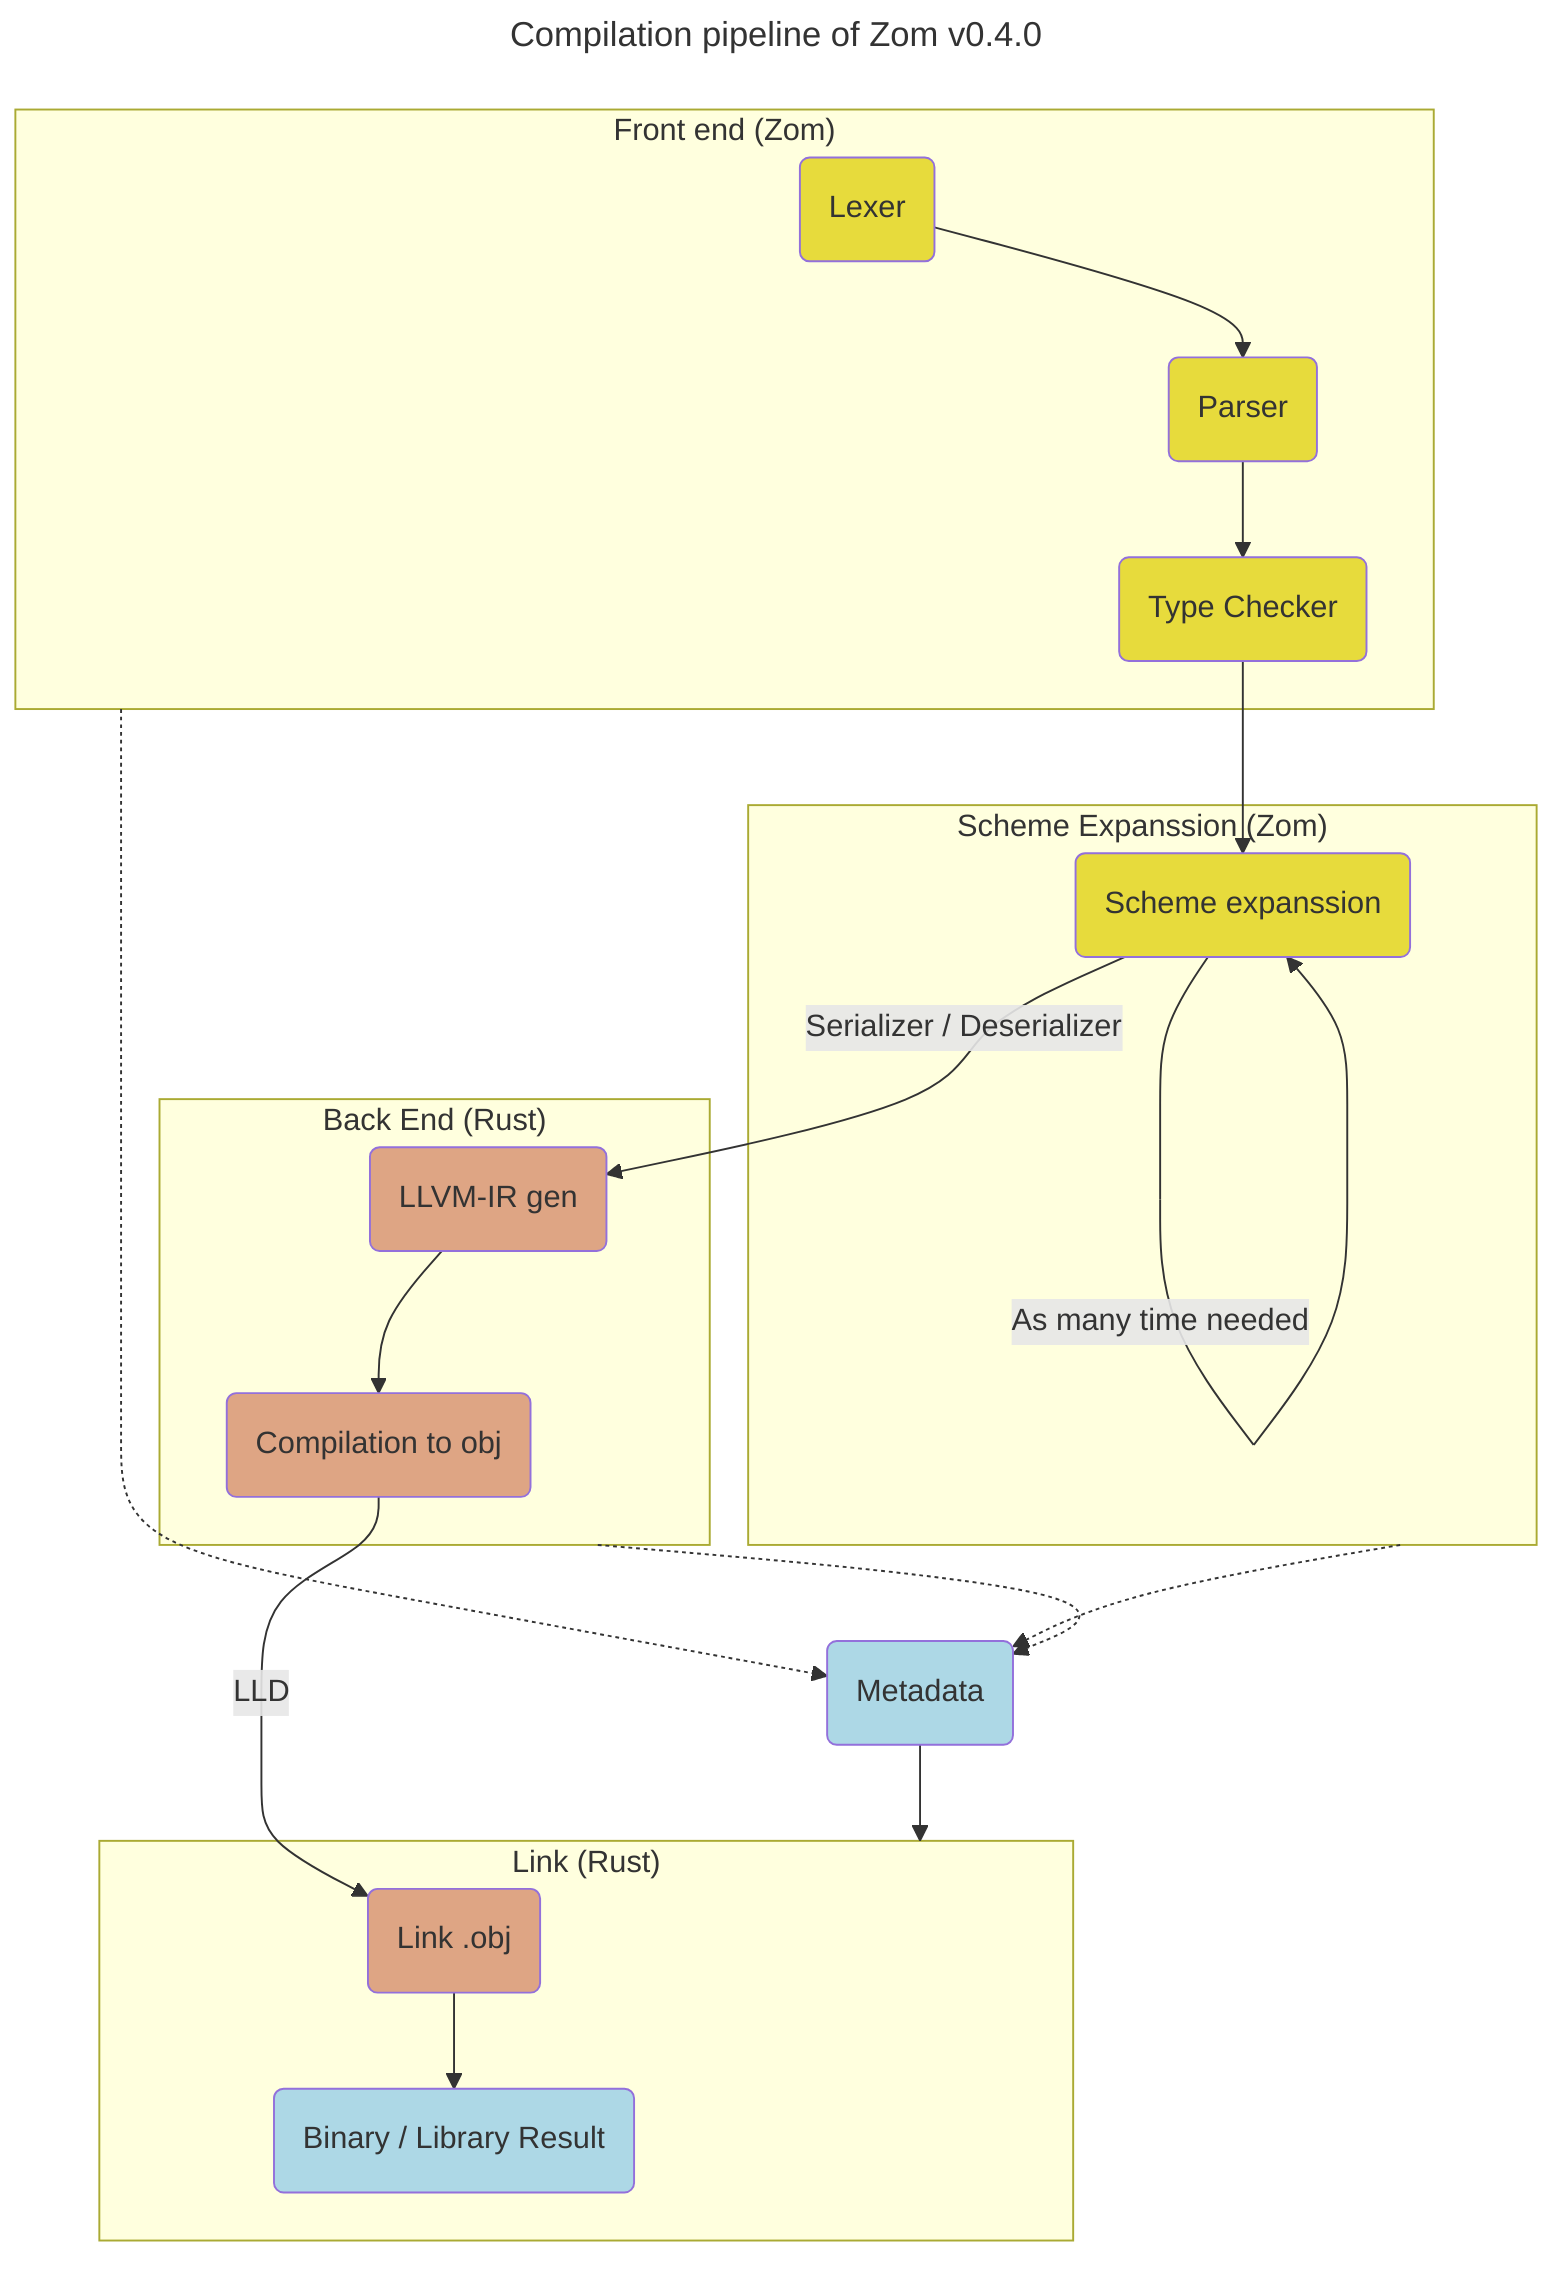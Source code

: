 ---
title: Compilation pipeline of Zom v0.4.0
---
flowchart TB
    classDef Rust fill:#dea584;
    classDef Zom fill:#E7DB3C;
    classDef Other fill:lightblue;
    lexer("Lexer"):::Zom
    parser("Parser"):::Zom
    typecheck("Type Checker"):::Zom
    scheme_exp("Scheme expanssion"):::Zom
    codegen("LLVM-IR gen"):::Rust
    compile("Compilation to obj"):::Rust
    link("Link .obj"):::Rust
    bin("Binary / Library Result"):::Other
    metadata("Metadata"):::Other


    subgraph fe ["Front end (Zom)"]
        direction TB
        lexer --> parser ;
        parser --> typecheck;
    end

    subgraph se ["Scheme Expanssion (Zom)"]
        direction TB
        typecheck --> scheme_exp;
        scheme_exp --"As many time needed"--> scheme_exp
    end
    
    subgraph be ["Back End (Rust)"]
        direction TB
        scheme_exp --"Serializer / Deserializer"--> codegen;
        codegen --> compile
    end

    fe -..-> metadata
    se -..-> metadata
    be -..-> metadata

    metadata --> lnk

    subgraph lnk ["Link (Rust)"]
        direction TB
        compile --"LLD"--> link;
        link --> bin
    end